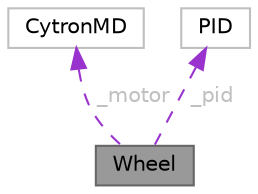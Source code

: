 digraph "Wheel"
{
 // LATEX_PDF_SIZE
  bgcolor="transparent";
  edge [fontname=Helvetica,fontsize=10,labelfontname=Helvetica,labelfontsize=10];
  node [fontname=Helvetica,fontsize=10,shape=box,height=0.2,width=0.4];
  Node1 [id="Node000001",label="Wheel",height=0.2,width=0.4,color="gray40", fillcolor="grey60", style="filled", fontcolor="black",tooltip=" "];
  Node2 -> Node1 [id="edge3_Node000001_Node000002",dir="back",color="darkorchid3",style="dashed",tooltip=" ",label=" _motor",fontcolor="grey" ];
  Node2 [id="Node000002",label="CytronMD",height=0.2,width=0.4,color="grey75", fillcolor="white", style="filled",URL="$class_cytron_m_d.html",tooltip=" "];
  Node3 -> Node1 [id="edge4_Node000001_Node000003",dir="back",color="darkorchid3",style="dashed",tooltip=" ",label=" _pid",fontcolor="grey" ];
  Node3 [id="Node000003",label="PID",height=0.2,width=0.4,color="grey75", fillcolor="white", style="filled",URL="$class_p_i_d.html",tooltip=" "];
}
